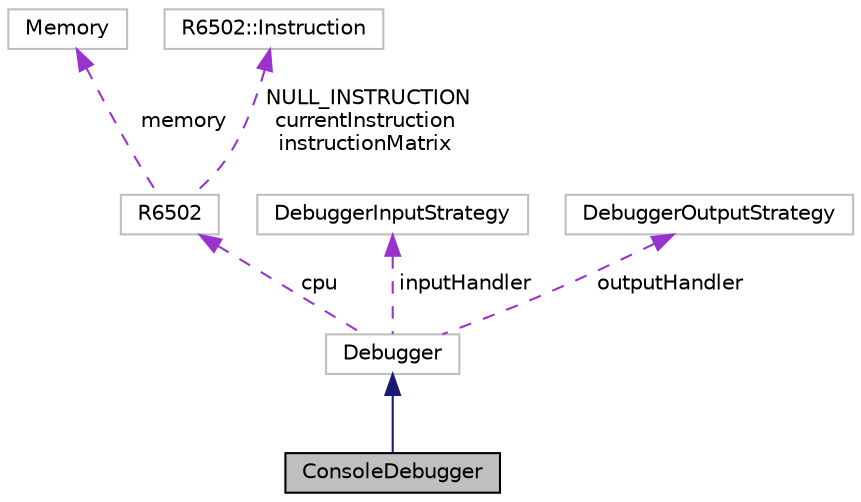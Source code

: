 digraph "ConsoleDebugger"
{
 // LATEX_PDF_SIZE
  edge [fontname="Helvetica",fontsize="10",labelfontname="Helvetica",labelfontsize="10"];
  node [fontname="Helvetica",fontsize="10",shape=record];
  Node1 [label="ConsoleDebugger",height=0.2,width=0.4,color="black", fillcolor="grey75", style="filled", fontcolor="black",tooltip=" "];
  Node2 -> Node1 [dir="back",color="midnightblue",fontsize="10",style="solid",fontname="Helvetica"];
  Node2 [label="Debugger",height=0.2,width=0.4,color="grey75", fillcolor="white", style="filled",URL="$classDebugger.html",tooltip=" "];
  Node3 -> Node2 [dir="back",color="darkorchid3",fontsize="10",style="dashed",label=" cpu" ,fontname="Helvetica"];
  Node3 [label="R6502",height=0.2,width=0.4,color="grey75", fillcolor="white", style="filled",URL="$classR6502.html",tooltip=" "];
  Node4 -> Node3 [dir="back",color="darkorchid3",fontsize="10",style="dashed",label=" memory" ,fontname="Helvetica"];
  Node4 [label="Memory",height=0.2,width=0.4,color="grey75", fillcolor="white", style="filled",URL="$classMemory.html",tooltip=" "];
  Node5 -> Node3 [dir="back",color="darkorchid3",fontsize="10",style="dashed",label=" NULL_INSTRUCTION\ncurrentInstruction\ninstructionMatrix" ,fontname="Helvetica"];
  Node5 [label="R6502::Instruction",height=0.2,width=0.4,color="grey75", fillcolor="white", style="filled",URL="$structR6502_1_1Instruction.html",tooltip=" "];
  Node6 -> Node2 [dir="back",color="darkorchid3",fontsize="10",style="dashed",label=" inputHandler" ,fontname="Helvetica"];
  Node6 [label="DebuggerInputStrategy",height=0.2,width=0.4,color="grey75", fillcolor="white", style="filled",URL="$classDebuggerInputStrategy.html",tooltip=" "];
  Node7 -> Node2 [dir="back",color="darkorchid3",fontsize="10",style="dashed",label=" outputHandler" ,fontname="Helvetica"];
  Node7 [label="DebuggerOutputStrategy",height=0.2,width=0.4,color="grey75", fillcolor="white", style="filled",URL="$classDebuggerOutputStrategy.html",tooltip=" "];
}
